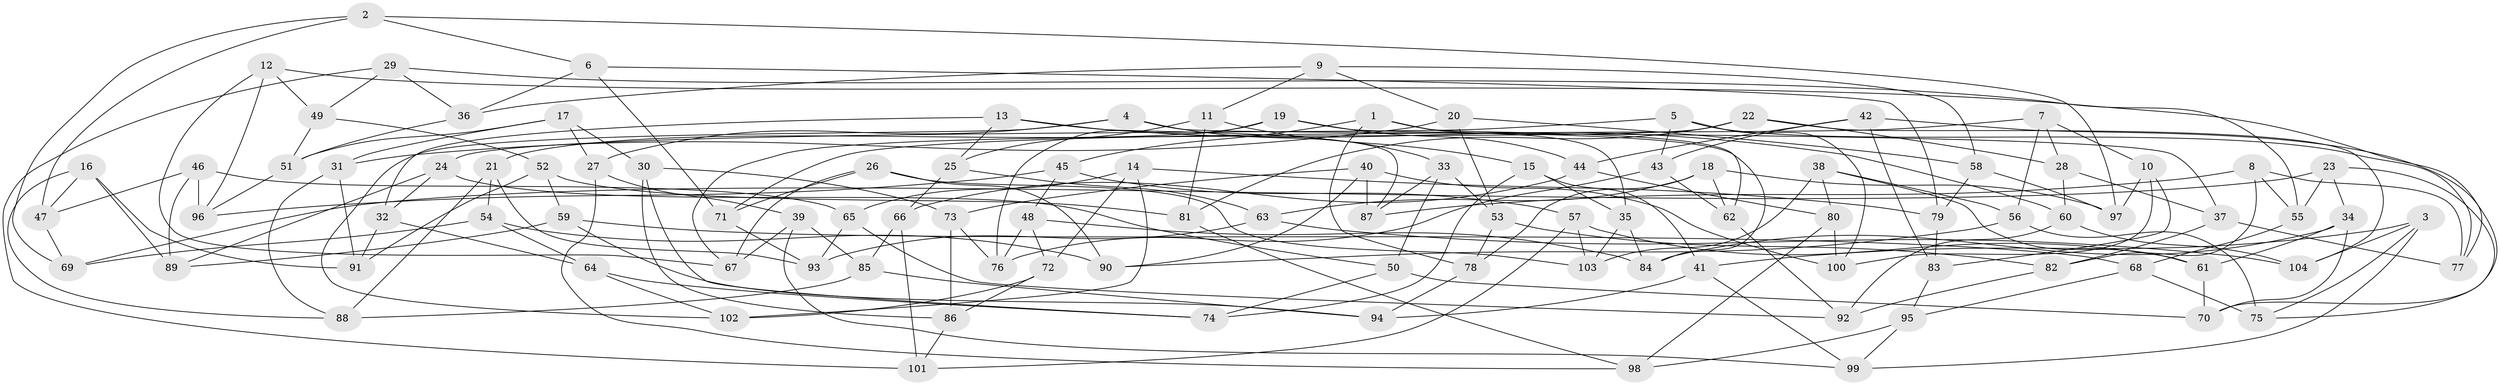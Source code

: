 // Generated by graph-tools (version 1.1) at 2025/11/02/27/25 16:11:42]
// undirected, 104 vertices, 208 edges
graph export_dot {
graph [start="1"]
  node [color=gray90,style=filled];
  1;
  2;
  3;
  4;
  5;
  6;
  7;
  8;
  9;
  10;
  11;
  12;
  13;
  14;
  15;
  16;
  17;
  18;
  19;
  20;
  21;
  22;
  23;
  24;
  25;
  26;
  27;
  28;
  29;
  30;
  31;
  32;
  33;
  34;
  35;
  36;
  37;
  38;
  39;
  40;
  41;
  42;
  43;
  44;
  45;
  46;
  47;
  48;
  49;
  50;
  51;
  52;
  53;
  54;
  55;
  56;
  57;
  58;
  59;
  60;
  61;
  62;
  63;
  64;
  65;
  66;
  67;
  68;
  69;
  70;
  71;
  72;
  73;
  74;
  75;
  76;
  77;
  78;
  79;
  80;
  81;
  82;
  83;
  84;
  85;
  86;
  87;
  88;
  89;
  90;
  91;
  92;
  93;
  94;
  95;
  96;
  97;
  98;
  99;
  100;
  101;
  102;
  103;
  104;
  1 -- 35;
  1 -- 78;
  1 -- 62;
  1 -- 45;
  2 -- 69;
  2 -- 97;
  2 -- 47;
  2 -- 6;
  3 -- 104;
  3 -- 99;
  3 -- 75;
  3 -- 41;
  4 -- 102;
  4 -- 37;
  4 -- 33;
  4 -- 27;
  5 -- 77;
  5 -- 100;
  5 -- 43;
  5 -- 24;
  6 -- 71;
  6 -- 79;
  6 -- 36;
  7 -- 10;
  7 -- 71;
  7 -- 56;
  7 -- 28;
  8 -- 55;
  8 -- 82;
  8 -- 77;
  8 -- 87;
  9 -- 58;
  9 -- 20;
  9 -- 36;
  9 -- 11;
  10 -- 97;
  10 -- 83;
  10 -- 100;
  11 -- 15;
  11 -- 25;
  11 -- 81;
  12 -- 67;
  12 -- 49;
  12 -- 77;
  12 -- 96;
  13 -- 60;
  13 -- 32;
  13 -- 87;
  13 -- 25;
  14 -- 72;
  14 -- 102;
  14 -- 65;
  14 -- 79;
  15 -- 35;
  15 -- 41;
  15 -- 74;
  16 -- 88;
  16 -- 89;
  16 -- 47;
  16 -- 91;
  17 -- 51;
  17 -- 27;
  17 -- 30;
  17 -- 31;
  18 -- 97;
  18 -- 63;
  18 -- 78;
  18 -- 62;
  19 -- 76;
  19 -- 44;
  19 -- 84;
  19 -- 21;
  20 -- 53;
  20 -- 58;
  20 -- 31;
  21 -- 54;
  21 -- 93;
  21 -- 88;
  22 -- 81;
  22 -- 28;
  22 -- 67;
  22 -- 104;
  23 -- 34;
  23 -- 69;
  23 -- 55;
  23 -- 75;
  24 -- 50;
  24 -- 32;
  24 -- 89;
  25 -- 66;
  25 -- 63;
  26 -- 71;
  26 -- 90;
  26 -- 67;
  26 -- 103;
  27 -- 39;
  27 -- 98;
  28 -- 37;
  28 -- 60;
  29 -- 36;
  29 -- 101;
  29 -- 55;
  29 -- 49;
  30 -- 86;
  30 -- 74;
  30 -- 73;
  31 -- 91;
  31 -- 88;
  32 -- 91;
  32 -- 64;
  33 -- 53;
  33 -- 50;
  33 -- 87;
  34 -- 84;
  34 -- 70;
  34 -- 61;
  35 -- 84;
  35 -- 103;
  36 -- 51;
  37 -- 77;
  37 -- 82;
  38 -- 103;
  38 -- 80;
  38 -- 61;
  38 -- 56;
  39 -- 99;
  39 -- 67;
  39 -- 85;
  40 -- 87;
  40 -- 73;
  40 -- 90;
  40 -- 100;
  41 -- 94;
  41 -- 99;
  42 -- 83;
  42 -- 44;
  42 -- 70;
  42 -- 43;
  43 -- 76;
  43 -- 62;
  44 -- 80;
  44 -- 66;
  45 -- 48;
  45 -- 96;
  45 -- 57;
  46 -- 65;
  46 -- 96;
  46 -- 89;
  46 -- 47;
  47 -- 69;
  48 -- 84;
  48 -- 72;
  48 -- 76;
  49 -- 52;
  49 -- 51;
  50 -- 74;
  50 -- 70;
  51 -- 96;
  52 -- 91;
  52 -- 81;
  52 -- 59;
  53 -- 82;
  53 -- 78;
  54 -- 64;
  54 -- 69;
  54 -- 90;
  55 -- 68;
  56 -- 90;
  56 -- 75;
  57 -- 61;
  57 -- 101;
  57 -- 103;
  58 -- 97;
  58 -- 79;
  59 -- 68;
  59 -- 89;
  59 -- 94;
  60 -- 92;
  60 -- 104;
  61 -- 70;
  62 -- 92;
  63 -- 104;
  63 -- 93;
  64 -- 102;
  64 -- 74;
  65 -- 92;
  65 -- 93;
  66 -- 101;
  66 -- 85;
  68 -- 75;
  68 -- 95;
  71 -- 93;
  72 -- 102;
  72 -- 86;
  73 -- 76;
  73 -- 86;
  78 -- 94;
  79 -- 83;
  80 -- 100;
  80 -- 98;
  81 -- 98;
  82 -- 92;
  83 -- 95;
  85 -- 94;
  85 -- 88;
  86 -- 101;
  95 -- 98;
  95 -- 99;
}
